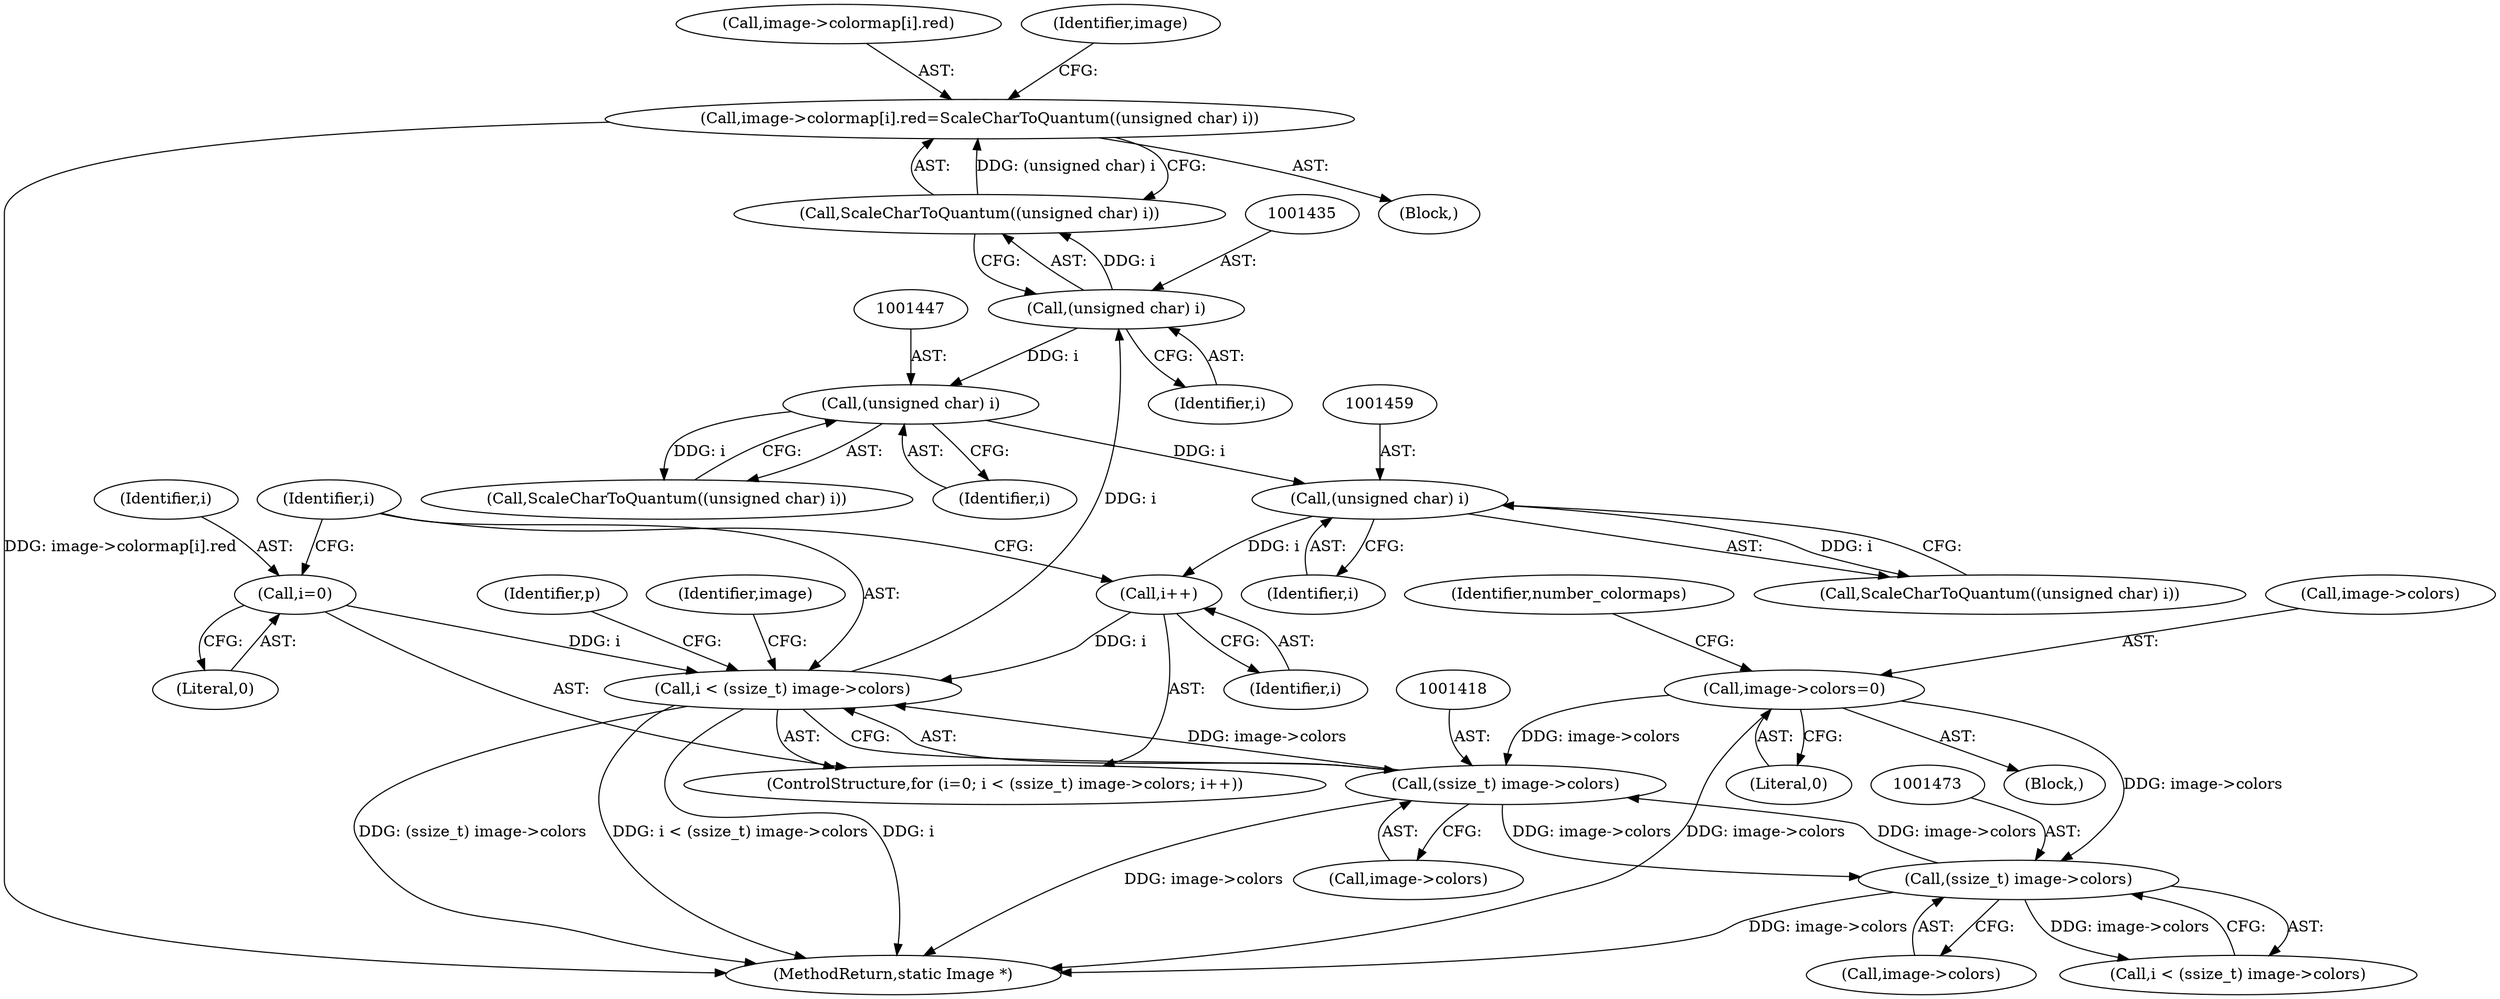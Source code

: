 digraph "0_ImageMagick_3e9165285eda6e1bb71172031d3048b51bb443a4@array" {
"1001425" [label="(Call,image->colormap[i].red=ScaleCharToQuantum((unsigned char) i))"];
"1001433" [label="(Call,ScaleCharToQuantum((unsigned char) i))"];
"1001434" [label="(Call,(unsigned char) i)"];
"1001415" [label="(Call,i < (ssize_t) image->colors)"];
"1001422" [label="(Call,i++)"];
"1001458" [label="(Call,(unsigned char) i)"];
"1001446" [label="(Call,(unsigned char) i)"];
"1001412" [label="(Call,i=0)"];
"1001417" [label="(Call,(ssize_t) image->colors)"];
"1001472" [label="(Call,(ssize_t) image->colors)"];
"1001804" [label="(Call,image->colors=0)"];
"1001417" [label="(Call,(ssize_t) image->colors)"];
"1001415" [label="(Call,i < (ssize_t) image->colors)"];
"1001434" [label="(Call,(unsigned char) i)"];
"1001808" [label="(Literal,0)"];
"1001426" [label="(Call,image->colormap[i].red)"];
"1001412" [label="(Call,i=0)"];
"1001441" [label="(Identifier,image)"];
"1001624" [label="(Block,)"];
"1001805" [label="(Call,image->colors)"];
"1001436" [label="(Identifier,i)"];
"1001419" [label="(Call,image->colors)"];
"1001411" [label="(ControlStructure,for (i=0; i < (ssize_t) image->colors; i++))"];
"1001433" [label="(Call,ScaleCharToQuantum((unsigned char) i))"];
"1001413" [label="(Identifier,i)"];
"1001457" [label="(Call,ScaleCharToQuantum((unsigned char) i))"];
"1001458" [label="(Call,(unsigned char) i)"];
"1001804" [label="(Call,image->colors=0)"];
"1001424" [label="(Block,)"];
"1001414" [label="(Literal,0)"];
"1001811" [label="(Identifier,number_colormaps)"];
"1001423" [label="(Identifier,i)"];
"1001446" [label="(Call,(unsigned char) i)"];
"1001429" [label="(Identifier,image)"];
"1001472" [label="(Call,(ssize_t) image->colors)"];
"1001936" [label="(MethodReturn,static Image *)"];
"1001470" [label="(Call,i < (ssize_t) image->colors)"];
"1001448" [label="(Identifier,i)"];
"1001422" [label="(Call,i++)"];
"1001474" [label="(Call,image->colors)"];
"1001416" [label="(Identifier,i)"];
"1001445" [label="(Call,ScaleCharToQuantum((unsigned char) i))"];
"1001460" [label="(Identifier,i)"];
"1001425" [label="(Call,image->colormap[i].red=ScaleCharToQuantum((unsigned char) i))"];
"1001522" [label="(Identifier,p)"];
"1001425" -> "1001424"  [label="AST: "];
"1001425" -> "1001433"  [label="CFG: "];
"1001426" -> "1001425"  [label="AST: "];
"1001433" -> "1001425"  [label="AST: "];
"1001441" -> "1001425"  [label="CFG: "];
"1001425" -> "1001936"  [label="DDG: image->colormap[i].red"];
"1001433" -> "1001425"  [label="DDG: (unsigned char) i"];
"1001433" -> "1001434"  [label="CFG: "];
"1001434" -> "1001433"  [label="AST: "];
"1001434" -> "1001433"  [label="DDG: i"];
"1001434" -> "1001436"  [label="CFG: "];
"1001435" -> "1001434"  [label="AST: "];
"1001436" -> "1001434"  [label="AST: "];
"1001415" -> "1001434"  [label="DDG: i"];
"1001434" -> "1001446"  [label="DDG: i"];
"1001415" -> "1001411"  [label="AST: "];
"1001415" -> "1001417"  [label="CFG: "];
"1001416" -> "1001415"  [label="AST: "];
"1001417" -> "1001415"  [label="AST: "];
"1001429" -> "1001415"  [label="CFG: "];
"1001522" -> "1001415"  [label="CFG: "];
"1001415" -> "1001936"  [label="DDG: (ssize_t) image->colors"];
"1001415" -> "1001936"  [label="DDG: i < (ssize_t) image->colors"];
"1001415" -> "1001936"  [label="DDG: i"];
"1001422" -> "1001415"  [label="DDG: i"];
"1001412" -> "1001415"  [label="DDG: i"];
"1001417" -> "1001415"  [label="DDG: image->colors"];
"1001422" -> "1001411"  [label="AST: "];
"1001422" -> "1001423"  [label="CFG: "];
"1001423" -> "1001422"  [label="AST: "];
"1001416" -> "1001422"  [label="CFG: "];
"1001458" -> "1001422"  [label="DDG: i"];
"1001458" -> "1001457"  [label="AST: "];
"1001458" -> "1001460"  [label="CFG: "];
"1001459" -> "1001458"  [label="AST: "];
"1001460" -> "1001458"  [label="AST: "];
"1001457" -> "1001458"  [label="CFG: "];
"1001458" -> "1001457"  [label="DDG: i"];
"1001446" -> "1001458"  [label="DDG: i"];
"1001446" -> "1001445"  [label="AST: "];
"1001446" -> "1001448"  [label="CFG: "];
"1001447" -> "1001446"  [label="AST: "];
"1001448" -> "1001446"  [label="AST: "];
"1001445" -> "1001446"  [label="CFG: "];
"1001446" -> "1001445"  [label="DDG: i"];
"1001412" -> "1001411"  [label="AST: "];
"1001412" -> "1001414"  [label="CFG: "];
"1001413" -> "1001412"  [label="AST: "];
"1001414" -> "1001412"  [label="AST: "];
"1001416" -> "1001412"  [label="CFG: "];
"1001417" -> "1001419"  [label="CFG: "];
"1001418" -> "1001417"  [label="AST: "];
"1001419" -> "1001417"  [label="AST: "];
"1001417" -> "1001936"  [label="DDG: image->colors"];
"1001472" -> "1001417"  [label="DDG: image->colors"];
"1001804" -> "1001417"  [label="DDG: image->colors"];
"1001417" -> "1001472"  [label="DDG: image->colors"];
"1001472" -> "1001470"  [label="AST: "];
"1001472" -> "1001474"  [label="CFG: "];
"1001473" -> "1001472"  [label="AST: "];
"1001474" -> "1001472"  [label="AST: "];
"1001470" -> "1001472"  [label="CFG: "];
"1001472" -> "1001936"  [label="DDG: image->colors"];
"1001472" -> "1001470"  [label="DDG: image->colors"];
"1001804" -> "1001472"  [label="DDG: image->colors"];
"1001804" -> "1001624"  [label="AST: "];
"1001804" -> "1001808"  [label="CFG: "];
"1001805" -> "1001804"  [label="AST: "];
"1001808" -> "1001804"  [label="AST: "];
"1001811" -> "1001804"  [label="CFG: "];
"1001804" -> "1001936"  [label="DDG: image->colors"];
}
